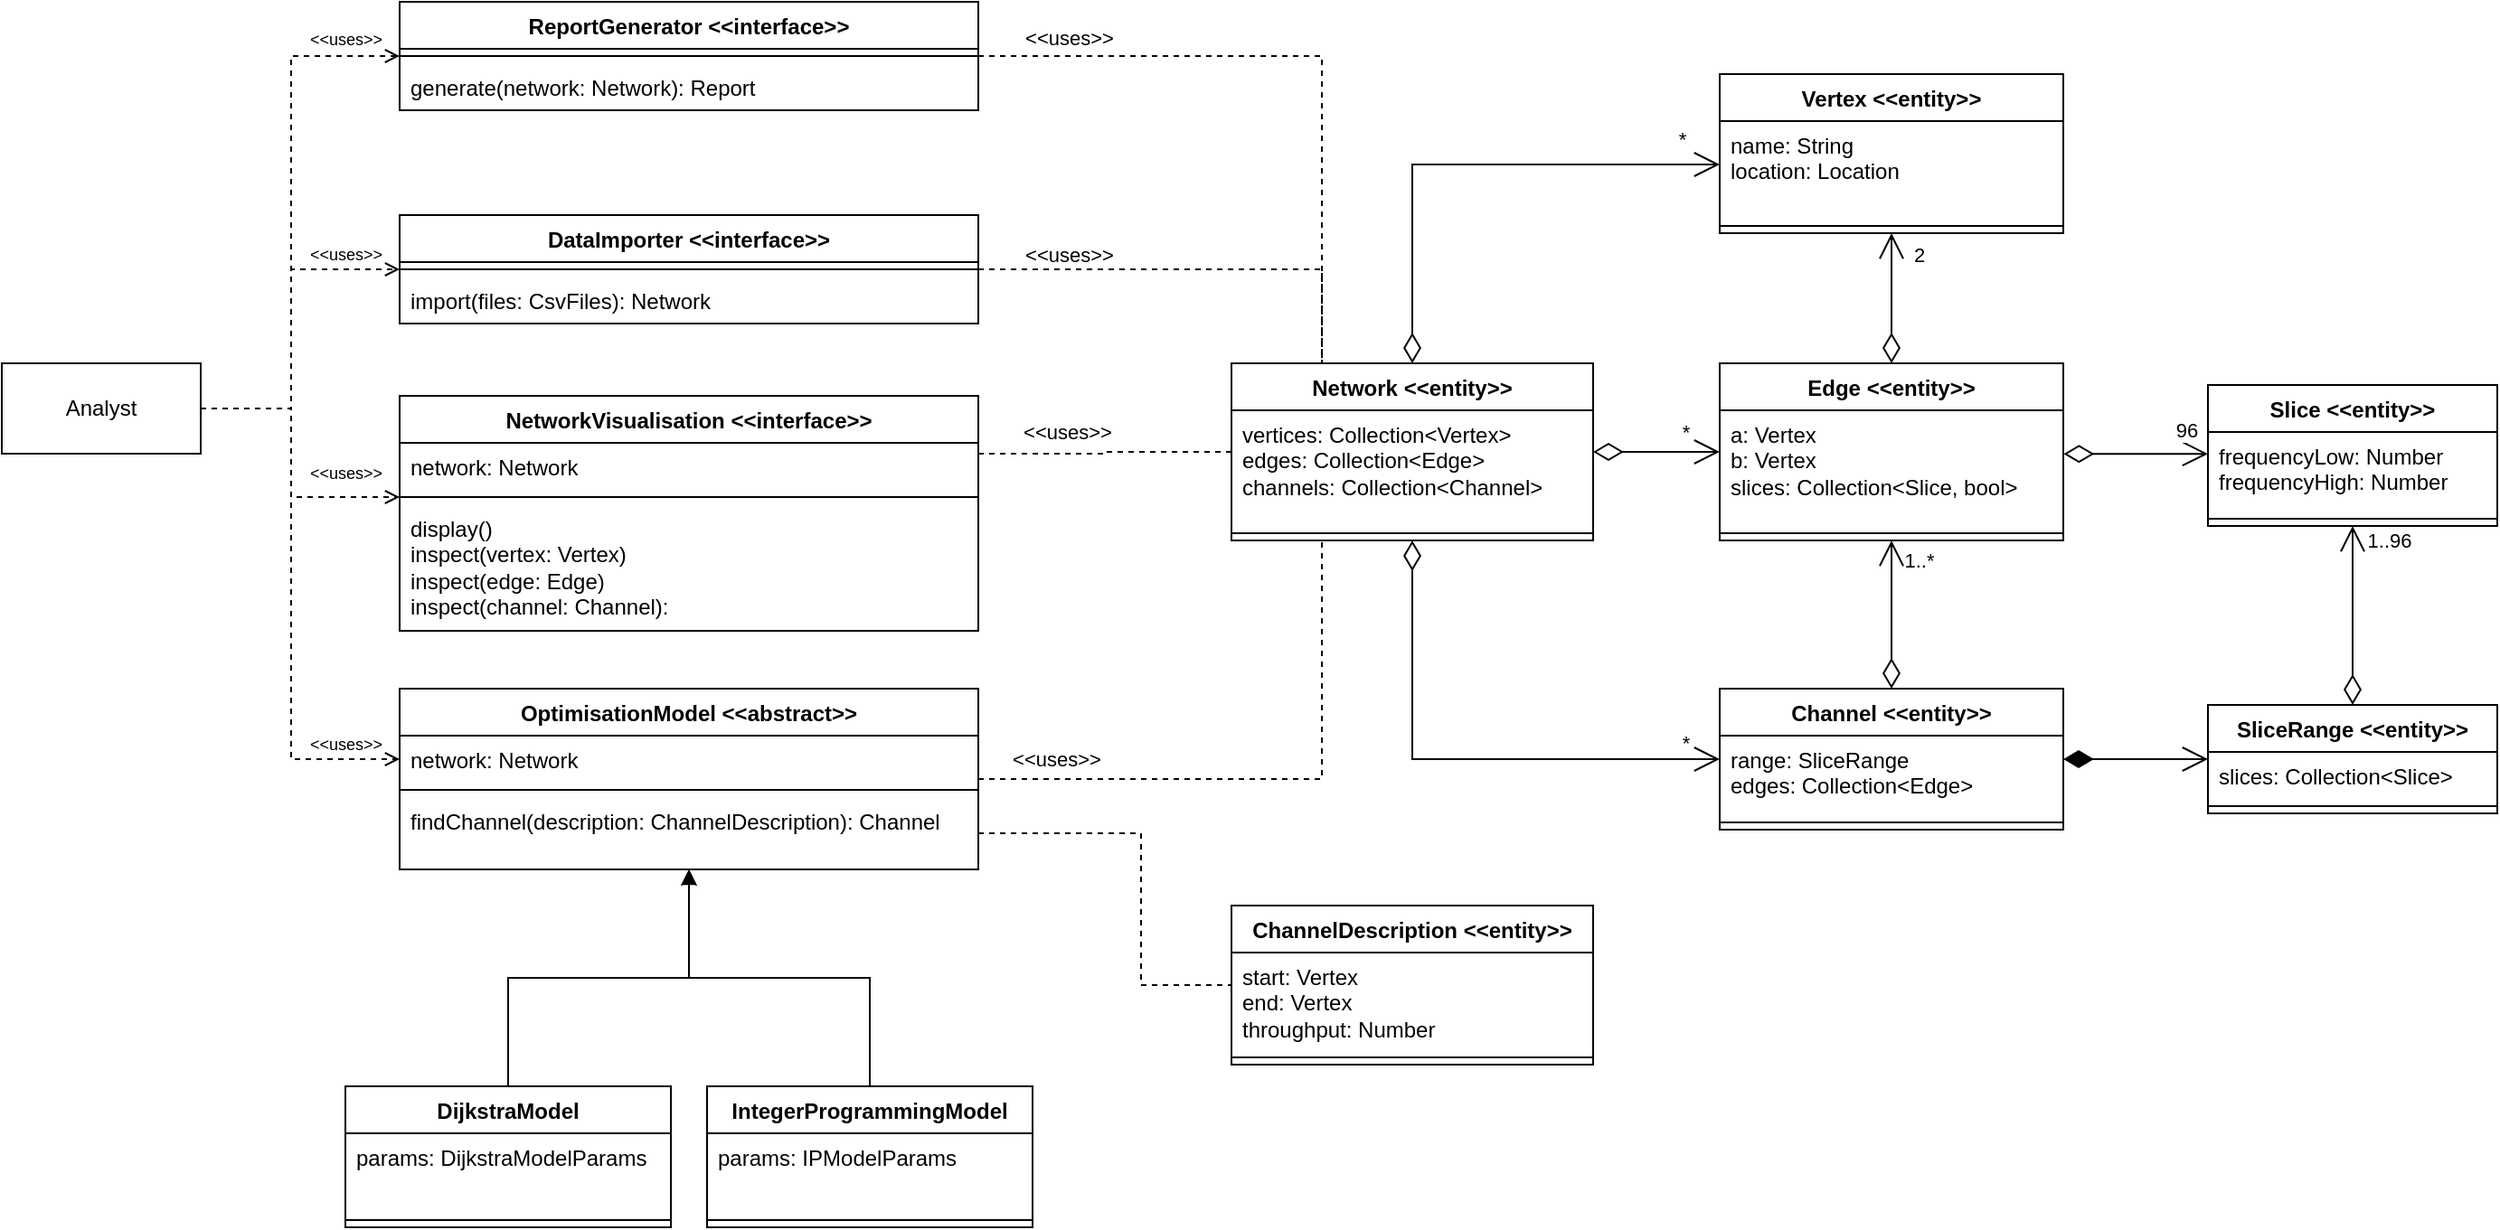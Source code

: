 <mxfile version="24.7.17">
  <diagram name="Page-1" id="pjoxHqjW_8tw6Cnvn1Yh">
    <mxGraphModel dx="969" dy="671" grid="1" gridSize="10" guides="1" tooltips="1" connect="1" arrows="1" fold="1" page="1" pageScale="1" pageWidth="850" pageHeight="1100" math="0" shadow="0">
      <root>
        <mxCell id="0" />
        <mxCell id="1" parent="0" />
        <mxCell id="VnXQurNlEBm_rqx2Kqo_-55" style="edgeStyle=orthogonalEdgeStyle;rounded=0;orthogonalLoop=1;jettySize=auto;html=1;dashed=1;endArrow=open;endFill=0;" parent="1" source="VnXQurNlEBm_rqx2Kqo_-1" target="VnXQurNlEBm_rqx2Kqo_-2" edge="1">
          <mxGeometry relative="1" as="geometry">
            <Array as="points">
              <mxPoint x="180" y="365" />
              <mxPoint x="180" y="170" />
            </Array>
          </mxGeometry>
        </mxCell>
        <mxCell id="VnXQurNlEBm_rqx2Kqo_-61" value="&lt;font style=&quot;font-size: 9px;&quot;&gt;&amp;lt;&amp;lt;uses&amp;gt;&amp;gt;&lt;/font&gt;" style="edgeLabel;html=1;align=center;verticalAlign=middle;resizable=0;points=[];" parent="VnXQurNlEBm_rqx2Kqo_-55" vertex="1" connectable="0">
          <mxGeometry x="0.8" y="-1" relative="1" as="geometry">
            <mxPoint y="-11" as="offset" />
          </mxGeometry>
        </mxCell>
        <mxCell id="VnXQurNlEBm_rqx2Kqo_-56" style="edgeStyle=orthogonalEdgeStyle;rounded=0;orthogonalLoop=1;jettySize=auto;html=1;dashed=1;endArrow=open;endFill=0;" parent="1" source="VnXQurNlEBm_rqx2Kqo_-1" target="VnXQurNlEBm_rqx2Kqo_-6" edge="1">
          <mxGeometry relative="1" as="geometry">
            <Array as="points">
              <mxPoint x="180" y="365" />
              <mxPoint x="180" y="288" />
            </Array>
          </mxGeometry>
        </mxCell>
        <mxCell id="VnXQurNlEBm_rqx2Kqo_-62" value="&lt;font style=&quot;font-size: 9px;&quot;&gt;&amp;lt;&amp;lt;uses&amp;gt;&amp;gt;&lt;/font&gt;" style="edgeLabel;html=1;align=center;verticalAlign=middle;resizable=0;points=[];" parent="VnXQurNlEBm_rqx2Kqo_-56" vertex="1" connectable="0">
          <mxGeometry x="0.713" y="-1" relative="1" as="geometry">
            <mxPoint x="-3" y="-10" as="offset" />
          </mxGeometry>
        </mxCell>
        <mxCell id="VnXQurNlEBm_rqx2Kqo_-57" style="edgeStyle=orthogonalEdgeStyle;rounded=0;orthogonalLoop=1;jettySize=auto;html=1;dashed=1;endArrow=open;endFill=0;" parent="1" source="VnXQurNlEBm_rqx2Kqo_-1" target="VnXQurNlEBm_rqx2Kqo_-10" edge="1">
          <mxGeometry relative="1" as="geometry">
            <Array as="points">
              <mxPoint x="180" y="365" />
              <mxPoint x="180" y="414" />
            </Array>
          </mxGeometry>
        </mxCell>
        <mxCell id="VnXQurNlEBm_rqx2Kqo_-65" value="&lt;font style=&quot;font-size: 9px;&quot;&gt;&amp;lt;&amp;lt;uses&amp;gt;&amp;gt;&lt;/font&gt;" style="edgeLabel;html=1;align=center;verticalAlign=middle;resizable=0;points=[];" parent="VnXQurNlEBm_rqx2Kqo_-57" vertex="1" connectable="0">
          <mxGeometry x="0.569" relative="1" as="geometry">
            <mxPoint x="4" y="-14" as="offset" />
          </mxGeometry>
        </mxCell>
        <mxCell id="VnXQurNlEBm_rqx2Kqo_-59" style="edgeStyle=orthogonalEdgeStyle;rounded=0;orthogonalLoop=1;jettySize=auto;html=1;dashed=1;endArrow=open;endFill=0;" parent="1" source="VnXQurNlEBm_rqx2Kqo_-1" target="VnXQurNlEBm_rqx2Kqo_-14" edge="1">
          <mxGeometry relative="1" as="geometry">
            <Array as="points">
              <mxPoint x="180" y="365" />
              <mxPoint x="180" y="559" />
            </Array>
          </mxGeometry>
        </mxCell>
        <mxCell id="VnXQurNlEBm_rqx2Kqo_-66" value="&lt;font style=&quot;font-size: 9px;&quot;&gt;&amp;lt;&amp;lt;uses&amp;gt;&amp;gt;&lt;/font&gt;" style="edgeLabel;html=1;align=center;verticalAlign=middle;resizable=0;points=[];" parent="VnXQurNlEBm_rqx2Kqo_-59" vertex="1" connectable="0">
          <mxGeometry x="0.793" y="1" relative="1" as="geometry">
            <mxPoint x="1" y="-8" as="offset" />
          </mxGeometry>
        </mxCell>
        <mxCell id="VnXQurNlEBm_rqx2Kqo_-1" value="Analyst" style="html=1;whiteSpace=wrap;" parent="1" vertex="1">
          <mxGeometry x="20" y="340" width="110" height="50" as="geometry" />
        </mxCell>
        <mxCell id="VnXQurNlEBm_rqx2Kqo_-95" style="edgeStyle=orthogonalEdgeStyle;rounded=0;orthogonalLoop=1;jettySize=auto;html=1;dashed=1;endArrow=none;endFill=0;" parent="1" source="VnXQurNlEBm_rqx2Kqo_-2" target="VnXQurNlEBm_rqx2Kqo_-30" edge="1">
          <mxGeometry relative="1" as="geometry">
            <Array as="points">
              <mxPoint x="750" y="170" />
            </Array>
          </mxGeometry>
        </mxCell>
        <mxCell id="y9kp2Sz6KzZCIt6kXceW-1" value="&amp;lt;&amp;lt;uses&amp;gt;&amp;gt;" style="edgeLabel;html=1;align=center;verticalAlign=middle;resizable=0;points=[];" vertex="1" connectable="0" parent="VnXQurNlEBm_rqx2Kqo_-95">
          <mxGeometry x="-0.722" relative="1" as="geometry">
            <mxPoint y="-10" as="offset" />
          </mxGeometry>
        </mxCell>
        <mxCell id="VnXQurNlEBm_rqx2Kqo_-2" value="ReportGenerator &amp;lt;&amp;lt;interface&amp;gt;&amp;gt;" style="swimlane;fontStyle=1;align=center;verticalAlign=top;childLayout=stackLayout;horizontal=1;startSize=26;horizontalStack=0;resizeParent=1;resizeParentMax=0;resizeLast=0;collapsible=1;marginBottom=0;whiteSpace=wrap;html=1;" parent="1" vertex="1">
          <mxGeometry x="240" y="140" width="320" height="60" as="geometry" />
        </mxCell>
        <mxCell id="VnXQurNlEBm_rqx2Kqo_-4" value="" style="line;strokeWidth=1;fillColor=none;align=left;verticalAlign=middle;spacingTop=-1;spacingLeft=3;spacingRight=3;rotatable=0;labelPosition=right;points=[];portConstraint=eastwest;strokeColor=inherit;" parent="VnXQurNlEBm_rqx2Kqo_-2" vertex="1">
          <mxGeometry y="26" width="320" height="8" as="geometry" />
        </mxCell>
        <mxCell id="VnXQurNlEBm_rqx2Kqo_-5" value="generate(network: Network): Report" style="text;strokeColor=none;fillColor=none;align=left;verticalAlign=top;spacingLeft=4;spacingRight=4;overflow=hidden;rotatable=0;points=[[0,0.5],[1,0.5]];portConstraint=eastwest;whiteSpace=wrap;html=1;" parent="VnXQurNlEBm_rqx2Kqo_-2" vertex="1">
          <mxGeometry y="34" width="320" height="26" as="geometry" />
        </mxCell>
        <mxCell id="VnXQurNlEBm_rqx2Kqo_-94" style="edgeStyle=orthogonalEdgeStyle;rounded=0;orthogonalLoop=1;jettySize=auto;html=1;dashed=1;endArrow=none;endFill=0;" parent="1" source="VnXQurNlEBm_rqx2Kqo_-6" target="VnXQurNlEBm_rqx2Kqo_-30" edge="1">
          <mxGeometry relative="1" as="geometry">
            <Array as="points">
              <mxPoint x="750" y="288" />
            </Array>
          </mxGeometry>
        </mxCell>
        <mxCell id="y9kp2Sz6KzZCIt6kXceW-2" value="&amp;lt;&amp;lt;uses&amp;gt;&amp;gt;" style="edgeLabel;html=1;align=center;verticalAlign=middle;resizable=0;points=[];" vertex="1" connectable="0" parent="VnXQurNlEBm_rqx2Kqo_-94">
          <mxGeometry x="-0.679" relative="1" as="geometry">
            <mxPoint x="11" y="-8" as="offset" />
          </mxGeometry>
        </mxCell>
        <mxCell id="VnXQurNlEBm_rqx2Kqo_-6" value="DataImporter &amp;lt;&amp;lt;interface&amp;gt;&amp;gt;" style="swimlane;fontStyle=1;align=center;verticalAlign=top;childLayout=stackLayout;horizontal=1;startSize=26;horizontalStack=0;resizeParent=1;resizeParentMax=0;resizeLast=0;collapsible=1;marginBottom=0;whiteSpace=wrap;html=1;" parent="1" vertex="1">
          <mxGeometry x="240" y="258" width="320" height="60" as="geometry" />
        </mxCell>
        <mxCell id="VnXQurNlEBm_rqx2Kqo_-8" value="" style="line;strokeWidth=1;fillColor=none;align=left;verticalAlign=middle;spacingTop=-1;spacingLeft=3;spacingRight=3;rotatable=0;labelPosition=right;points=[];portConstraint=eastwest;strokeColor=inherit;" parent="VnXQurNlEBm_rqx2Kqo_-6" vertex="1">
          <mxGeometry y="26" width="320" height="8" as="geometry" />
        </mxCell>
        <mxCell id="VnXQurNlEBm_rqx2Kqo_-9" value="import(files: CsvFiles): Network" style="text;strokeColor=none;fillColor=none;align=left;verticalAlign=top;spacingLeft=4;spacingRight=4;overflow=hidden;rotatable=0;points=[[0,0.5],[1,0.5]];portConstraint=eastwest;whiteSpace=wrap;html=1;" parent="VnXQurNlEBm_rqx2Kqo_-6" vertex="1">
          <mxGeometry y="34" width="320" height="26" as="geometry" />
        </mxCell>
        <mxCell id="VnXQurNlEBm_rqx2Kqo_-93" style="edgeStyle=orthogonalEdgeStyle;rounded=0;orthogonalLoop=1;jettySize=auto;html=1;endArrow=none;endFill=0;dashed=1;" parent="1" source="VnXQurNlEBm_rqx2Kqo_-10" target="VnXQurNlEBm_rqx2Kqo_-30" edge="1">
          <mxGeometry relative="1" as="geometry">
            <Array as="points">
              <mxPoint x="630" y="390" />
              <mxPoint x="630" y="389" />
            </Array>
          </mxGeometry>
        </mxCell>
        <mxCell id="y9kp2Sz6KzZCIt6kXceW-3" value="&amp;lt;&amp;lt;uses&amp;gt;&amp;gt;" style="edgeLabel;html=1;align=center;verticalAlign=middle;resizable=0;points=[];" vertex="1" connectable="0" parent="VnXQurNlEBm_rqx2Kqo_-93">
          <mxGeometry x="-0.315" y="1" relative="1" as="geometry">
            <mxPoint y="-11" as="offset" />
          </mxGeometry>
        </mxCell>
        <mxCell id="VnXQurNlEBm_rqx2Kqo_-10" value="NetworkVisualisation &amp;lt;&amp;lt;interface&amp;gt;&amp;gt;" style="swimlane;fontStyle=1;align=center;verticalAlign=top;childLayout=stackLayout;horizontal=1;startSize=26;horizontalStack=0;resizeParent=1;resizeParentMax=0;resizeLast=0;collapsible=1;marginBottom=0;whiteSpace=wrap;html=1;" parent="1" vertex="1">
          <mxGeometry x="240" y="358" width="320" height="130" as="geometry" />
        </mxCell>
        <mxCell id="VnXQurNlEBm_rqx2Kqo_-11" value="network: Network" style="text;strokeColor=none;fillColor=none;align=left;verticalAlign=top;spacingLeft=4;spacingRight=4;overflow=hidden;rotatable=0;points=[[0,0.5],[1,0.5]];portConstraint=eastwest;whiteSpace=wrap;html=1;" parent="VnXQurNlEBm_rqx2Kqo_-10" vertex="1">
          <mxGeometry y="26" width="320" height="26" as="geometry" />
        </mxCell>
        <mxCell id="VnXQurNlEBm_rqx2Kqo_-12" value="" style="line;strokeWidth=1;fillColor=none;align=left;verticalAlign=middle;spacingTop=-1;spacingLeft=3;spacingRight=3;rotatable=0;labelPosition=right;points=[];portConstraint=eastwest;strokeColor=inherit;" parent="VnXQurNlEBm_rqx2Kqo_-10" vertex="1">
          <mxGeometry y="52" width="320" height="8" as="geometry" />
        </mxCell>
        <mxCell id="VnXQurNlEBm_rqx2Kqo_-13" value="display()&lt;div&gt;inspect(vertex: Vertex)&lt;/div&gt;&lt;div&gt;inspect(edge: Edge)&lt;/div&gt;&lt;div&gt;inspect(channel: Channel):&lt;/div&gt;" style="text;strokeColor=none;fillColor=none;align=left;verticalAlign=top;spacingLeft=4;spacingRight=4;overflow=hidden;rotatable=0;points=[[0,0.5],[1,0.5]];portConstraint=eastwest;whiteSpace=wrap;html=1;" parent="VnXQurNlEBm_rqx2Kqo_-10" vertex="1">
          <mxGeometry y="60" width="320" height="70" as="geometry" />
        </mxCell>
        <mxCell id="VnXQurNlEBm_rqx2Kqo_-92" style="edgeStyle=orthogonalEdgeStyle;rounded=0;orthogonalLoop=1;jettySize=auto;html=1;endArrow=none;endFill=0;dashed=1;" parent="1" source="VnXQurNlEBm_rqx2Kqo_-14" target="VnXQurNlEBm_rqx2Kqo_-30" edge="1">
          <mxGeometry relative="1" as="geometry">
            <Array as="points">
              <mxPoint x="750" y="570" />
            </Array>
          </mxGeometry>
        </mxCell>
        <mxCell id="y9kp2Sz6KzZCIt6kXceW-4" value="&amp;lt;&amp;lt;uses&amp;gt;&amp;gt;" style="edgeLabel;html=1;align=center;verticalAlign=middle;resizable=0;points=[];" vertex="1" connectable="0" parent="VnXQurNlEBm_rqx2Kqo_-92">
          <mxGeometry x="-0.735" relative="1" as="geometry">
            <mxPoint y="-11" as="offset" />
          </mxGeometry>
        </mxCell>
        <mxCell id="VnXQurNlEBm_rqx2Kqo_-96" style="edgeStyle=orthogonalEdgeStyle;rounded=0;orthogonalLoop=1;jettySize=auto;html=1;dashed=1;endArrow=none;endFill=0;" parent="1" source="VnXQurNlEBm_rqx2Kqo_-14" target="VnXQurNlEBm_rqx2Kqo_-26" edge="1">
          <mxGeometry relative="1" as="geometry">
            <Array as="points">
              <mxPoint x="650" y="600" />
              <mxPoint x="650" y="684" />
            </Array>
          </mxGeometry>
        </mxCell>
        <mxCell id="VnXQurNlEBm_rqx2Kqo_-14" value="OptimisationModel &amp;lt;&amp;lt;abstract&amp;gt;&amp;gt;" style="swimlane;fontStyle=1;align=center;verticalAlign=top;childLayout=stackLayout;horizontal=1;startSize=26;horizontalStack=0;resizeParent=1;resizeParentMax=0;resizeLast=0;collapsible=1;marginBottom=0;whiteSpace=wrap;html=1;" parent="1" vertex="1">
          <mxGeometry x="240" y="520" width="320" height="100" as="geometry" />
        </mxCell>
        <mxCell id="VnXQurNlEBm_rqx2Kqo_-15" value="network: Network" style="text;strokeColor=none;fillColor=none;align=left;verticalAlign=top;spacingLeft=4;spacingRight=4;overflow=hidden;rotatable=0;points=[[0,0.5],[1,0.5]];portConstraint=eastwest;whiteSpace=wrap;html=1;" parent="VnXQurNlEBm_rqx2Kqo_-14" vertex="1">
          <mxGeometry y="26" width="320" height="26" as="geometry" />
        </mxCell>
        <mxCell id="VnXQurNlEBm_rqx2Kqo_-16" value="" style="line;strokeWidth=1;fillColor=none;align=left;verticalAlign=middle;spacingTop=-1;spacingLeft=3;spacingRight=3;rotatable=0;labelPosition=right;points=[];portConstraint=eastwest;strokeColor=inherit;" parent="VnXQurNlEBm_rqx2Kqo_-14" vertex="1">
          <mxGeometry y="52" width="320" height="8" as="geometry" />
        </mxCell>
        <mxCell id="VnXQurNlEBm_rqx2Kqo_-17" value="findChannel(description: ChannelDescription): Channel" style="text;strokeColor=none;fillColor=none;align=left;verticalAlign=top;spacingLeft=4;spacingRight=4;overflow=hidden;rotatable=0;points=[[0,0.5],[1,0.5]];portConstraint=eastwest;whiteSpace=wrap;html=1;" parent="VnXQurNlEBm_rqx2Kqo_-14" vertex="1">
          <mxGeometry y="60" width="320" height="40" as="geometry" />
        </mxCell>
        <mxCell id="VnXQurNlEBm_rqx2Kqo_-91" style="edgeStyle=orthogonalEdgeStyle;rounded=0;orthogonalLoop=1;jettySize=auto;html=1;" parent="1" source="VnXQurNlEBm_rqx2Kqo_-18" target="VnXQurNlEBm_rqx2Kqo_-14" edge="1">
          <mxGeometry relative="1" as="geometry" />
        </mxCell>
        <mxCell id="VnXQurNlEBm_rqx2Kqo_-18" value="IntegerProgrammingModel" style="swimlane;fontStyle=1;align=center;verticalAlign=top;childLayout=stackLayout;horizontal=1;startSize=26;horizontalStack=0;resizeParent=1;resizeParentMax=0;resizeLast=0;collapsible=1;marginBottom=0;whiteSpace=wrap;html=1;" parent="1" vertex="1">
          <mxGeometry x="410" y="740" width="180" height="78" as="geometry" />
        </mxCell>
        <mxCell id="VnXQurNlEBm_rqx2Kqo_-19" value="params: IPModelParams" style="text;strokeColor=none;fillColor=none;align=left;verticalAlign=top;spacingLeft=4;spacingRight=4;overflow=hidden;rotatable=0;points=[[0,0.5],[1,0.5]];portConstraint=eastwest;whiteSpace=wrap;html=1;" parent="VnXQurNlEBm_rqx2Kqo_-18" vertex="1">
          <mxGeometry y="26" width="180" height="44" as="geometry" />
        </mxCell>
        <mxCell id="VnXQurNlEBm_rqx2Kqo_-20" value="" style="line;strokeWidth=1;fillColor=none;align=left;verticalAlign=middle;spacingTop=-1;spacingLeft=3;spacingRight=3;rotatable=0;labelPosition=right;points=[];portConstraint=eastwest;strokeColor=inherit;" parent="VnXQurNlEBm_rqx2Kqo_-18" vertex="1">
          <mxGeometry y="70" width="180" height="8" as="geometry" />
        </mxCell>
        <mxCell id="VnXQurNlEBm_rqx2Kqo_-90" style="edgeStyle=orthogonalEdgeStyle;rounded=0;orthogonalLoop=1;jettySize=auto;html=1;endArrow=block;endFill=1;" parent="1" source="VnXQurNlEBm_rqx2Kqo_-22" target="VnXQurNlEBm_rqx2Kqo_-14" edge="1">
          <mxGeometry relative="1" as="geometry" />
        </mxCell>
        <mxCell id="VnXQurNlEBm_rqx2Kqo_-22" value="DijkstraModel" style="swimlane;fontStyle=1;align=center;verticalAlign=top;childLayout=stackLayout;horizontal=1;startSize=26;horizontalStack=0;resizeParent=1;resizeParentMax=0;resizeLast=0;collapsible=1;marginBottom=0;whiteSpace=wrap;html=1;" parent="1" vertex="1">
          <mxGeometry x="210" y="740" width="180" height="78" as="geometry" />
        </mxCell>
        <mxCell id="VnXQurNlEBm_rqx2Kqo_-23" value="params: DijkstraModelParams" style="text;strokeColor=none;fillColor=none;align=left;verticalAlign=top;spacingLeft=4;spacingRight=4;overflow=hidden;rotatable=0;points=[[0,0.5],[1,0.5]];portConstraint=eastwest;whiteSpace=wrap;html=1;" parent="VnXQurNlEBm_rqx2Kqo_-22" vertex="1">
          <mxGeometry y="26" width="180" height="44" as="geometry" />
        </mxCell>
        <mxCell id="VnXQurNlEBm_rqx2Kqo_-24" value="" style="line;strokeWidth=1;fillColor=none;align=left;verticalAlign=middle;spacingTop=-1;spacingLeft=3;spacingRight=3;rotatable=0;labelPosition=right;points=[];portConstraint=eastwest;strokeColor=inherit;" parent="VnXQurNlEBm_rqx2Kqo_-22" vertex="1">
          <mxGeometry y="70" width="180" height="8" as="geometry" />
        </mxCell>
        <mxCell id="VnXQurNlEBm_rqx2Kqo_-26" value="ChannelDescription&lt;span style=&quot;background-color: initial;&quot;&gt;&amp;nbsp;&amp;lt;&amp;lt;entity&amp;gt;&amp;gt;&lt;/span&gt;" style="swimlane;fontStyle=1;align=center;verticalAlign=top;childLayout=stackLayout;horizontal=1;startSize=26;horizontalStack=0;resizeParent=1;resizeParentMax=0;resizeLast=0;collapsible=1;marginBottom=0;whiteSpace=wrap;html=1;" parent="1" vertex="1">
          <mxGeometry x="700" y="640" width="200" height="88" as="geometry" />
        </mxCell>
        <mxCell id="VnXQurNlEBm_rqx2Kqo_-27" value="start: Vertex&lt;div&gt;end: Vertex&lt;/div&gt;&lt;div&gt;throughput: Number&lt;/div&gt;" style="text;strokeColor=none;fillColor=none;align=left;verticalAlign=top;spacingLeft=4;spacingRight=4;overflow=hidden;rotatable=0;points=[[0,0.5],[1,0.5]];portConstraint=eastwest;whiteSpace=wrap;html=1;" parent="VnXQurNlEBm_rqx2Kqo_-26" vertex="1">
          <mxGeometry y="26" width="200" height="54" as="geometry" />
        </mxCell>
        <mxCell id="VnXQurNlEBm_rqx2Kqo_-28" value="" style="line;strokeWidth=1;fillColor=none;align=left;verticalAlign=middle;spacingTop=-1;spacingLeft=3;spacingRight=3;rotatable=0;labelPosition=right;points=[];portConstraint=eastwest;strokeColor=inherit;" parent="VnXQurNlEBm_rqx2Kqo_-26" vertex="1">
          <mxGeometry y="80" width="200" height="8" as="geometry" />
        </mxCell>
        <mxCell id="VnXQurNlEBm_rqx2Kqo_-30" value="Network &amp;lt;&amp;lt;entity&amp;gt;&amp;gt;" style="swimlane;fontStyle=1;align=center;verticalAlign=top;childLayout=stackLayout;horizontal=1;startSize=26;horizontalStack=0;resizeParent=1;resizeParentMax=0;resizeLast=0;collapsible=1;marginBottom=0;whiteSpace=wrap;html=1;" parent="1" vertex="1">
          <mxGeometry x="700" y="340" width="200" height="98" as="geometry" />
        </mxCell>
        <mxCell id="VnXQurNlEBm_rqx2Kqo_-31" value="vertices: Collection&amp;lt;Vertex&amp;gt;&lt;div&gt;edges: Collection&amp;lt;Edge&amp;gt;&lt;/div&gt;&lt;div&gt;channels: Collection&amp;lt;Channel&amp;gt;&lt;/div&gt;" style="text;strokeColor=none;fillColor=none;align=left;verticalAlign=top;spacingLeft=4;spacingRight=4;overflow=hidden;rotatable=0;points=[[0,0.5],[1,0.5]];portConstraint=eastwest;whiteSpace=wrap;html=1;" parent="VnXQurNlEBm_rqx2Kqo_-30" vertex="1">
          <mxGeometry y="26" width="200" height="64" as="geometry" />
        </mxCell>
        <mxCell id="VnXQurNlEBm_rqx2Kqo_-32" value="" style="line;strokeWidth=1;fillColor=none;align=left;verticalAlign=middle;spacingTop=-1;spacingLeft=3;spacingRight=3;rotatable=0;labelPosition=right;points=[];portConstraint=eastwest;strokeColor=inherit;" parent="VnXQurNlEBm_rqx2Kqo_-30" vertex="1">
          <mxGeometry y="90" width="200" height="8" as="geometry" />
        </mxCell>
        <mxCell id="VnXQurNlEBm_rqx2Kqo_-34" value="Vertex &amp;lt;&amp;lt;entity&amp;gt;&amp;gt;" style="swimlane;fontStyle=1;align=center;verticalAlign=top;childLayout=stackLayout;horizontal=1;startSize=26;horizontalStack=0;resizeParent=1;resizeParentMax=0;resizeLast=0;collapsible=1;marginBottom=0;whiteSpace=wrap;html=1;" parent="1" vertex="1">
          <mxGeometry x="970" y="180" width="190" height="88" as="geometry" />
        </mxCell>
        <mxCell id="VnXQurNlEBm_rqx2Kqo_-35" value="name: String&lt;div&gt;location: Location&lt;/div&gt;" style="text;strokeColor=none;fillColor=none;align=left;verticalAlign=top;spacingLeft=4;spacingRight=4;overflow=hidden;rotatable=0;points=[[0,0.5],[1,0.5]];portConstraint=eastwest;whiteSpace=wrap;html=1;" parent="VnXQurNlEBm_rqx2Kqo_-34" vertex="1">
          <mxGeometry y="26" width="190" height="54" as="geometry" />
        </mxCell>
        <mxCell id="VnXQurNlEBm_rqx2Kqo_-36" value="" style="line;strokeWidth=1;fillColor=none;align=left;verticalAlign=middle;spacingTop=-1;spacingLeft=3;spacingRight=3;rotatable=0;labelPosition=right;points=[];portConstraint=eastwest;strokeColor=inherit;" parent="VnXQurNlEBm_rqx2Kqo_-34" vertex="1">
          <mxGeometry y="80" width="190" height="8" as="geometry" />
        </mxCell>
        <mxCell id="VnXQurNlEBm_rqx2Kqo_-38" value="Edge &amp;lt;&amp;lt;entity&amp;gt;&amp;gt;" style="swimlane;fontStyle=1;align=center;verticalAlign=top;childLayout=stackLayout;horizontal=1;startSize=26;horizontalStack=0;resizeParent=1;resizeParentMax=0;resizeLast=0;collapsible=1;marginBottom=0;whiteSpace=wrap;html=1;" parent="1" vertex="1">
          <mxGeometry x="970" y="340" width="190" height="98" as="geometry" />
        </mxCell>
        <mxCell id="VnXQurNlEBm_rqx2Kqo_-39" value="a: Vertex&lt;div&gt;b: Vertex&lt;/div&gt;&lt;div&gt;slices: Collection&amp;lt;Slice, bool&amp;gt;&lt;/div&gt;" style="text;strokeColor=none;fillColor=none;align=left;verticalAlign=top;spacingLeft=4;spacingRight=4;overflow=hidden;rotatable=0;points=[[0,0.5],[1,0.5]];portConstraint=eastwest;whiteSpace=wrap;html=1;" parent="VnXQurNlEBm_rqx2Kqo_-38" vertex="1">
          <mxGeometry y="26" width="190" height="64" as="geometry" />
        </mxCell>
        <mxCell id="VnXQurNlEBm_rqx2Kqo_-40" value="" style="line;strokeWidth=1;fillColor=none;align=left;verticalAlign=middle;spacingTop=-1;spacingLeft=3;spacingRight=3;rotatable=0;labelPosition=right;points=[];portConstraint=eastwest;strokeColor=inherit;" parent="VnXQurNlEBm_rqx2Kqo_-38" vertex="1">
          <mxGeometry y="90" width="190" height="8" as="geometry" />
        </mxCell>
        <mxCell id="VnXQurNlEBm_rqx2Kqo_-42" value="Channel &amp;lt;&amp;lt;entity&amp;gt;&amp;gt;" style="swimlane;fontStyle=1;align=center;verticalAlign=top;childLayout=stackLayout;horizontal=1;startSize=26;horizontalStack=0;resizeParent=1;resizeParentMax=0;resizeLast=0;collapsible=1;marginBottom=0;whiteSpace=wrap;html=1;" parent="1" vertex="1">
          <mxGeometry x="970" y="520" width="190" height="78" as="geometry" />
        </mxCell>
        <mxCell id="VnXQurNlEBm_rqx2Kqo_-43" value="range: SliceRange&lt;div&gt;edges: Collection&amp;lt;Edge&amp;gt;&lt;/div&gt;" style="text;strokeColor=none;fillColor=none;align=left;verticalAlign=top;spacingLeft=4;spacingRight=4;overflow=hidden;rotatable=0;points=[[0,0.5],[1,0.5]];portConstraint=eastwest;whiteSpace=wrap;html=1;" parent="VnXQurNlEBm_rqx2Kqo_-42" vertex="1">
          <mxGeometry y="26" width="190" height="44" as="geometry" />
        </mxCell>
        <mxCell id="VnXQurNlEBm_rqx2Kqo_-44" value="" style="line;strokeWidth=1;fillColor=none;align=left;verticalAlign=middle;spacingTop=-1;spacingLeft=3;spacingRight=3;rotatable=0;labelPosition=right;points=[];portConstraint=eastwest;strokeColor=inherit;" parent="VnXQurNlEBm_rqx2Kqo_-42" vertex="1">
          <mxGeometry y="70" width="190" height="8" as="geometry" />
        </mxCell>
        <mxCell id="VnXQurNlEBm_rqx2Kqo_-46" value="Slice &amp;lt;&amp;lt;entity&amp;gt;&amp;gt;" style="swimlane;fontStyle=1;align=center;verticalAlign=top;childLayout=stackLayout;horizontal=1;startSize=26;horizontalStack=0;resizeParent=1;resizeParentMax=0;resizeLast=0;collapsible=1;marginBottom=0;whiteSpace=wrap;html=1;" parent="1" vertex="1">
          <mxGeometry x="1240" y="352" width="160" height="78" as="geometry" />
        </mxCell>
        <mxCell id="VnXQurNlEBm_rqx2Kqo_-47" value="frequencyLow: Number&lt;div&gt;frequencyHigh: Number&lt;/div&gt;" style="text;strokeColor=none;fillColor=none;align=left;verticalAlign=top;spacingLeft=4;spacingRight=4;overflow=hidden;rotatable=0;points=[[0,0.5],[1,0.5]];portConstraint=eastwest;whiteSpace=wrap;html=1;" parent="VnXQurNlEBm_rqx2Kqo_-46" vertex="1">
          <mxGeometry y="26" width="160" height="44" as="geometry" />
        </mxCell>
        <mxCell id="VnXQurNlEBm_rqx2Kqo_-48" value="" style="line;strokeWidth=1;fillColor=none;align=left;verticalAlign=middle;spacingTop=-1;spacingLeft=3;spacingRight=3;rotatable=0;labelPosition=right;points=[];portConstraint=eastwest;strokeColor=inherit;" parent="VnXQurNlEBm_rqx2Kqo_-46" vertex="1">
          <mxGeometry y="70" width="160" height="8" as="geometry" />
        </mxCell>
        <mxCell id="VnXQurNlEBm_rqx2Kqo_-50" value="SliceRange &amp;lt;&amp;lt;entity&amp;gt;&amp;gt;" style="swimlane;fontStyle=1;align=center;verticalAlign=top;childLayout=stackLayout;horizontal=1;startSize=26;horizontalStack=0;resizeParent=1;resizeParentMax=0;resizeLast=0;collapsible=1;marginBottom=0;whiteSpace=wrap;html=1;" parent="1" vertex="1">
          <mxGeometry x="1240" y="529" width="160" height="60" as="geometry" />
        </mxCell>
        <mxCell id="VnXQurNlEBm_rqx2Kqo_-51" value="slices: Collection&amp;lt;Slice&amp;gt;" style="text;strokeColor=none;fillColor=none;align=left;verticalAlign=top;spacingLeft=4;spacingRight=4;overflow=hidden;rotatable=0;points=[[0,0.5],[1,0.5]];portConstraint=eastwest;whiteSpace=wrap;html=1;" parent="VnXQurNlEBm_rqx2Kqo_-50" vertex="1">
          <mxGeometry y="26" width="160" height="26" as="geometry" />
        </mxCell>
        <mxCell id="VnXQurNlEBm_rqx2Kqo_-52" value="" style="line;strokeWidth=1;fillColor=none;align=left;verticalAlign=middle;spacingTop=-1;spacingLeft=3;spacingRight=3;rotatable=0;labelPosition=right;points=[];portConstraint=eastwest;strokeColor=inherit;" parent="VnXQurNlEBm_rqx2Kqo_-50" vertex="1">
          <mxGeometry y="52" width="160" height="8" as="geometry" />
        </mxCell>
        <mxCell id="VnXQurNlEBm_rqx2Kqo_-67" value="" style="endArrow=open;html=1;endSize=12;startArrow=diamondThin;startSize=14;startFill=0;edgeStyle=orthogonalEdgeStyle;align=left;verticalAlign=bottom;rounded=0;" parent="1" source="VnXQurNlEBm_rqx2Kqo_-30" target="VnXQurNlEBm_rqx2Kqo_-34" edge="1">
          <mxGeometry x="-1" y="3" relative="1" as="geometry">
            <mxPoint x="790" y="290" as="sourcePoint" />
            <mxPoint x="950" y="290" as="targetPoint" />
            <Array as="points">
              <mxPoint x="800" y="230" />
            </Array>
          </mxGeometry>
        </mxCell>
        <mxCell id="VnXQurNlEBm_rqx2Kqo_-72" value="*" style="edgeLabel;html=1;align=center;verticalAlign=middle;resizable=0;points=[];" parent="VnXQurNlEBm_rqx2Kqo_-67" vertex="1" connectable="0">
          <mxGeometry x="0.914" relative="1" as="geometry">
            <mxPoint x="-9" y="-14" as="offset" />
          </mxGeometry>
        </mxCell>
        <mxCell id="VnXQurNlEBm_rqx2Kqo_-69" value="" style="endArrow=open;html=1;endSize=12;startArrow=diamondThin;startSize=14;startFill=0;edgeStyle=orthogonalEdgeStyle;align=left;verticalAlign=bottom;rounded=0;" parent="1" source="VnXQurNlEBm_rqx2Kqo_-30" target="VnXQurNlEBm_rqx2Kqo_-38" edge="1">
          <mxGeometry x="-1" y="3" relative="1" as="geometry">
            <mxPoint x="910" y="460" as="sourcePoint" />
            <mxPoint x="1070" y="460" as="targetPoint" />
          </mxGeometry>
        </mxCell>
        <mxCell id="VnXQurNlEBm_rqx2Kqo_-73" value="*" style="edgeLabel;html=1;align=center;verticalAlign=middle;resizable=0;points=[];" parent="VnXQurNlEBm_rqx2Kqo_-69" vertex="1" connectable="0">
          <mxGeometry x="0.612" y="2" relative="1" as="geometry">
            <mxPoint x="-6" y="-9" as="offset" />
          </mxGeometry>
        </mxCell>
        <mxCell id="VnXQurNlEBm_rqx2Kqo_-70" value="" style="endArrow=open;html=1;endSize=12;startArrow=diamondThin;startSize=14;startFill=0;edgeStyle=orthogonalEdgeStyle;align=left;verticalAlign=bottom;rounded=0;" parent="1" source="VnXQurNlEBm_rqx2Kqo_-30" target="VnXQurNlEBm_rqx2Kqo_-42" edge="1">
          <mxGeometry x="-1" y="3" relative="1" as="geometry">
            <mxPoint x="790" y="480" as="sourcePoint" />
            <mxPoint x="950" y="480" as="targetPoint" />
            <Array as="points">
              <mxPoint x="800" y="559" />
            </Array>
          </mxGeometry>
        </mxCell>
        <mxCell id="VnXQurNlEBm_rqx2Kqo_-75" value="*" style="edgeLabel;html=1;align=center;verticalAlign=middle;resizable=0;points=[];" parent="VnXQurNlEBm_rqx2Kqo_-70" vertex="1" connectable="0">
          <mxGeometry x="0.94" relative="1" as="geometry">
            <mxPoint x="-11" y="-9" as="offset" />
          </mxGeometry>
        </mxCell>
        <mxCell id="VnXQurNlEBm_rqx2Kqo_-71" value="" style="endArrow=open;html=1;endSize=12;startArrow=diamondThin;startSize=14;startFill=0;edgeStyle=orthogonalEdgeStyle;align=left;verticalAlign=bottom;rounded=0;" parent="1" source="VnXQurNlEBm_rqx2Kqo_-42" target="VnXQurNlEBm_rqx2Kqo_-38" edge="1">
          <mxGeometry x="-1" y="3" relative="1" as="geometry">
            <mxPoint x="1020" y="478" as="sourcePoint" />
            <mxPoint x="1180" y="478" as="targetPoint" />
          </mxGeometry>
        </mxCell>
        <mxCell id="VnXQurNlEBm_rqx2Kqo_-76" value="1..*" style="edgeLabel;html=1;align=center;verticalAlign=middle;resizable=0;points=[];" parent="VnXQurNlEBm_rqx2Kqo_-71" vertex="1" connectable="0">
          <mxGeometry x="0.747" y="-2" relative="1" as="geometry">
            <mxPoint x="13" as="offset" />
          </mxGeometry>
        </mxCell>
        <mxCell id="VnXQurNlEBm_rqx2Kqo_-77" value="" style="endArrow=open;html=1;endSize=12;startArrow=diamondThin;startSize=14;startFill=0;edgeStyle=orthogonalEdgeStyle;align=left;verticalAlign=bottom;rounded=0;" parent="1" source="VnXQurNlEBm_rqx2Kqo_-38" target="VnXQurNlEBm_rqx2Kqo_-34" edge="1">
          <mxGeometry x="-0.722" y="15" relative="1" as="geometry">
            <mxPoint x="960" y="330" as="sourcePoint" />
            <mxPoint x="1120" y="330" as="targetPoint" />
            <mxPoint as="offset" />
          </mxGeometry>
        </mxCell>
        <mxCell id="VnXQurNlEBm_rqx2Kqo_-78" value="2" style="edgeLabel;html=1;align=center;verticalAlign=middle;resizable=0;points=[];" parent="VnXQurNlEBm_rqx2Kqo_-77" vertex="1" connectable="0">
          <mxGeometry x="0.86" y="1" relative="1" as="geometry">
            <mxPoint x="16" y="7" as="offset" />
          </mxGeometry>
        </mxCell>
        <mxCell id="VnXQurNlEBm_rqx2Kqo_-83" value="" style="endArrow=open;html=1;endSize=12;startArrow=diamondThin;startSize=14;startFill=1;edgeStyle=orthogonalEdgeStyle;align=left;verticalAlign=bottom;rounded=0;" parent="1" source="VnXQurNlEBm_rqx2Kqo_-42" target="VnXQurNlEBm_rqx2Kqo_-50" edge="1">
          <mxGeometry x="-1" y="3" relative="1" as="geometry">
            <mxPoint x="1110" y="480" as="sourcePoint" />
            <mxPoint x="1270" y="480" as="targetPoint" />
          </mxGeometry>
        </mxCell>
        <mxCell id="VnXQurNlEBm_rqx2Kqo_-84" value="" style="endArrow=open;html=1;endSize=12;startArrow=diamondThin;startSize=14;startFill=0;edgeStyle=orthogonalEdgeStyle;align=left;verticalAlign=bottom;rounded=0;" parent="1" source="VnXQurNlEBm_rqx2Kqo_-50" target="VnXQurNlEBm_rqx2Kqo_-46" edge="1">
          <mxGeometry x="-1" y="-10" relative="1" as="geometry">
            <mxPoint x="1050" y="460" as="sourcePoint" />
            <mxPoint x="1210" y="460" as="targetPoint" />
            <mxPoint y="1" as="offset" />
          </mxGeometry>
        </mxCell>
        <mxCell id="VnXQurNlEBm_rqx2Kqo_-85" value="1..96" style="edgeLabel;html=1;align=center;verticalAlign=middle;resizable=0;points=[];" parent="VnXQurNlEBm_rqx2Kqo_-84" vertex="1" connectable="0">
          <mxGeometry x="0.822" y="-1" relative="1" as="geometry">
            <mxPoint x="19" y="-1" as="offset" />
          </mxGeometry>
        </mxCell>
        <mxCell id="VnXQurNlEBm_rqx2Kqo_-86" value="" style="endArrow=open;html=1;endSize=12;startArrow=diamondThin;startSize=14;startFill=0;edgeStyle=orthogonalEdgeStyle;align=left;verticalAlign=bottom;rounded=0;exitX=1.001;exitY=0.377;exitDx=0;exitDy=0;exitPerimeter=0;" parent="1" source="VnXQurNlEBm_rqx2Kqo_-39" target="VnXQurNlEBm_rqx2Kqo_-46" edge="1">
          <mxGeometry x="-1" y="3" relative="1" as="geometry">
            <mxPoint x="1020" y="510" as="sourcePoint" />
            <mxPoint x="1180" y="510" as="targetPoint" />
            <Array as="points">
              <mxPoint x="1230" y="391" />
              <mxPoint x="1230" y="391" />
            </Array>
          </mxGeometry>
        </mxCell>
        <mxCell id="VnXQurNlEBm_rqx2Kqo_-87" value="96" style="edgeLabel;html=1;align=center;verticalAlign=middle;resizable=0;points=[];" parent="VnXQurNlEBm_rqx2Kqo_-86" vertex="1" connectable="0">
          <mxGeometry x="0.706" relative="1" as="geometry">
            <mxPoint y="-13" as="offset" />
          </mxGeometry>
        </mxCell>
      </root>
    </mxGraphModel>
  </diagram>
</mxfile>
